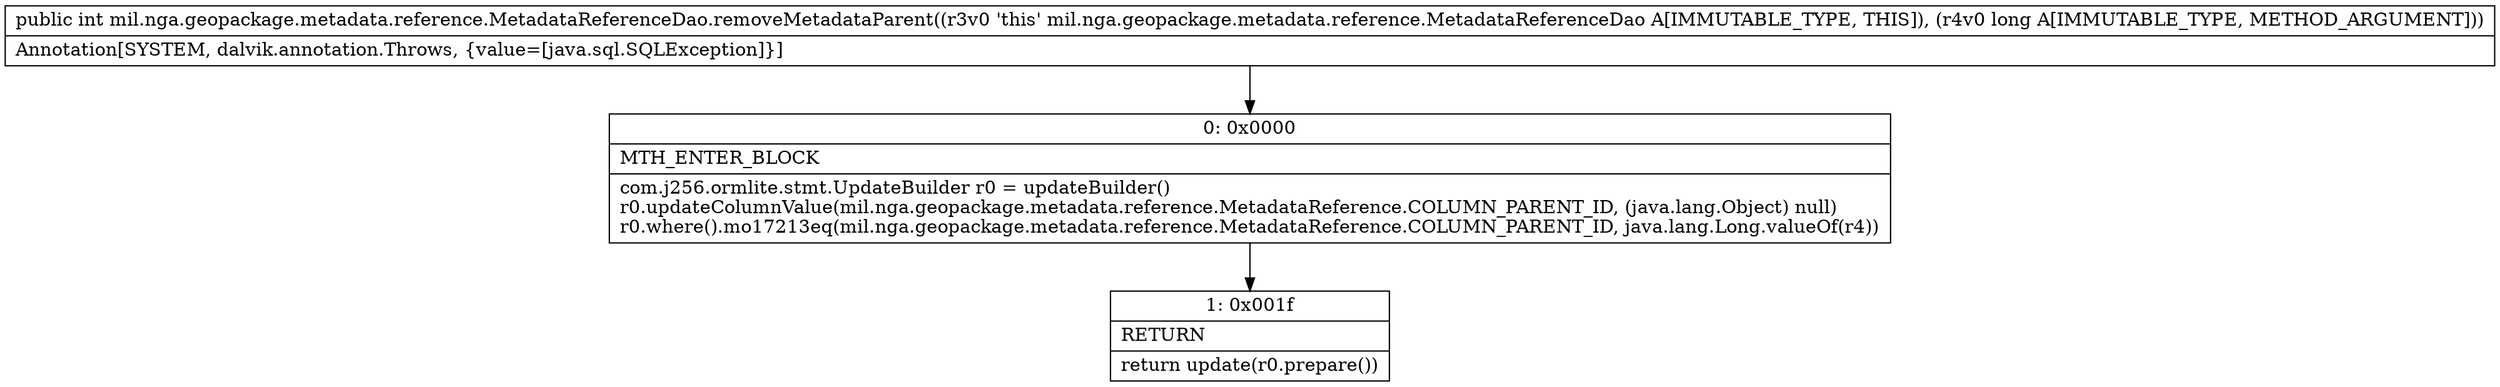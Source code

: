 digraph "CFG formil.nga.geopackage.metadata.reference.MetadataReferenceDao.removeMetadataParent(J)I" {
Node_0 [shape=record,label="{0\:\ 0x0000|MTH_ENTER_BLOCK\l|com.j256.ormlite.stmt.UpdateBuilder r0 = updateBuilder()\lr0.updateColumnValue(mil.nga.geopackage.metadata.reference.MetadataReference.COLUMN_PARENT_ID, (java.lang.Object) null)\lr0.where().mo17213eq(mil.nga.geopackage.metadata.reference.MetadataReference.COLUMN_PARENT_ID, java.lang.Long.valueOf(r4))\l}"];
Node_1 [shape=record,label="{1\:\ 0x001f|RETURN\l|return update(r0.prepare())\l}"];
MethodNode[shape=record,label="{public int mil.nga.geopackage.metadata.reference.MetadataReferenceDao.removeMetadataParent((r3v0 'this' mil.nga.geopackage.metadata.reference.MetadataReferenceDao A[IMMUTABLE_TYPE, THIS]), (r4v0 long A[IMMUTABLE_TYPE, METHOD_ARGUMENT]))  | Annotation[SYSTEM, dalvik.annotation.Throws, \{value=[java.sql.SQLException]\}]\l}"];
MethodNode -> Node_0;
Node_0 -> Node_1;
}

